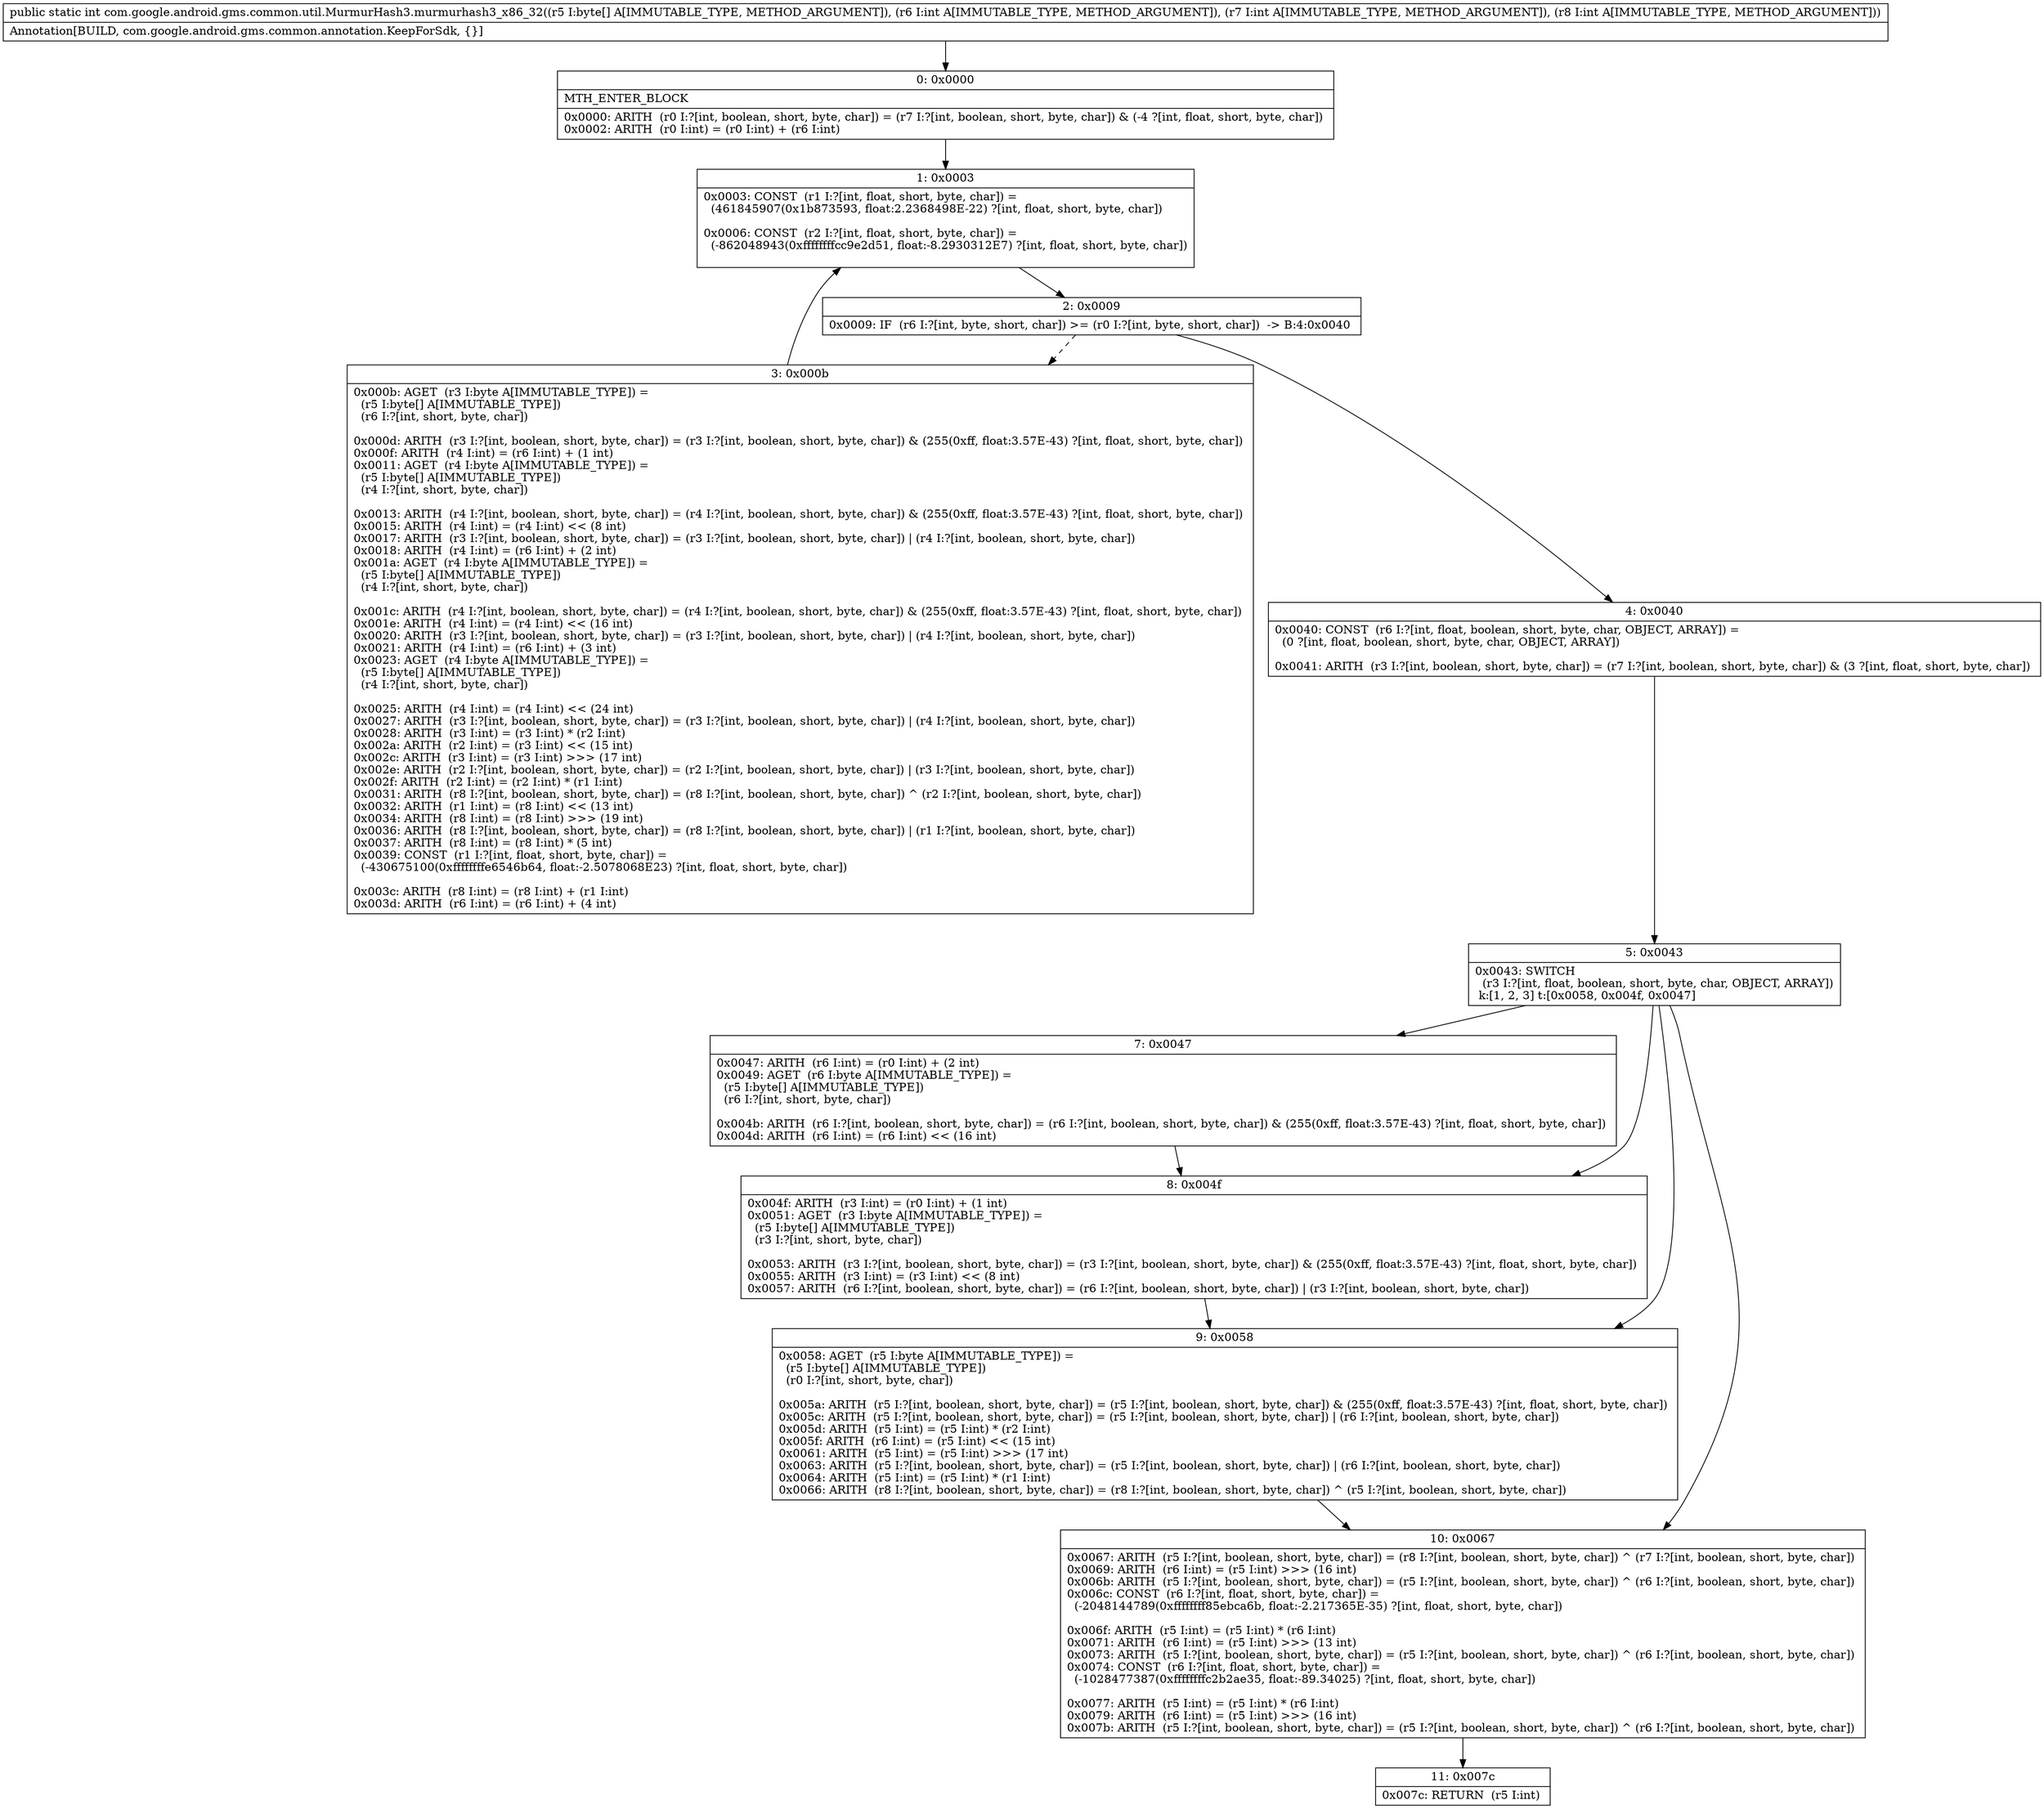 digraph "CFG forcom.google.android.gms.common.util.MurmurHash3.murmurhash3_x86_32([BIII)I" {
Node_0 [shape=record,label="{0\:\ 0x0000|MTH_ENTER_BLOCK\l|0x0000: ARITH  (r0 I:?[int, boolean, short, byte, char]) = (r7 I:?[int, boolean, short, byte, char]) & (\-4 ?[int, float, short, byte, char]) \l0x0002: ARITH  (r0 I:int) = (r0 I:int) + (r6 I:int) \l}"];
Node_1 [shape=record,label="{1\:\ 0x0003|0x0003: CONST  (r1 I:?[int, float, short, byte, char]) = \l  (461845907(0x1b873593, float:2.2368498E\-22) ?[int, float, short, byte, char])\l \l0x0006: CONST  (r2 I:?[int, float, short, byte, char]) = \l  (\-862048943(0xffffffffcc9e2d51, float:\-8.2930312E7) ?[int, float, short, byte, char])\l \l}"];
Node_2 [shape=record,label="{2\:\ 0x0009|0x0009: IF  (r6 I:?[int, byte, short, char]) \>= (r0 I:?[int, byte, short, char])  \-\> B:4:0x0040 \l}"];
Node_3 [shape=record,label="{3\:\ 0x000b|0x000b: AGET  (r3 I:byte A[IMMUTABLE_TYPE]) = \l  (r5 I:byte[] A[IMMUTABLE_TYPE])\l  (r6 I:?[int, short, byte, char])\l \l0x000d: ARITH  (r3 I:?[int, boolean, short, byte, char]) = (r3 I:?[int, boolean, short, byte, char]) & (255(0xff, float:3.57E\-43) ?[int, float, short, byte, char]) \l0x000f: ARITH  (r4 I:int) = (r6 I:int) + (1 int) \l0x0011: AGET  (r4 I:byte A[IMMUTABLE_TYPE]) = \l  (r5 I:byte[] A[IMMUTABLE_TYPE])\l  (r4 I:?[int, short, byte, char])\l \l0x0013: ARITH  (r4 I:?[int, boolean, short, byte, char]) = (r4 I:?[int, boolean, short, byte, char]) & (255(0xff, float:3.57E\-43) ?[int, float, short, byte, char]) \l0x0015: ARITH  (r4 I:int) = (r4 I:int) \<\< (8 int) \l0x0017: ARITH  (r3 I:?[int, boolean, short, byte, char]) = (r3 I:?[int, boolean, short, byte, char]) \| (r4 I:?[int, boolean, short, byte, char]) \l0x0018: ARITH  (r4 I:int) = (r6 I:int) + (2 int) \l0x001a: AGET  (r4 I:byte A[IMMUTABLE_TYPE]) = \l  (r5 I:byte[] A[IMMUTABLE_TYPE])\l  (r4 I:?[int, short, byte, char])\l \l0x001c: ARITH  (r4 I:?[int, boolean, short, byte, char]) = (r4 I:?[int, boolean, short, byte, char]) & (255(0xff, float:3.57E\-43) ?[int, float, short, byte, char]) \l0x001e: ARITH  (r4 I:int) = (r4 I:int) \<\< (16 int) \l0x0020: ARITH  (r3 I:?[int, boolean, short, byte, char]) = (r3 I:?[int, boolean, short, byte, char]) \| (r4 I:?[int, boolean, short, byte, char]) \l0x0021: ARITH  (r4 I:int) = (r6 I:int) + (3 int) \l0x0023: AGET  (r4 I:byte A[IMMUTABLE_TYPE]) = \l  (r5 I:byte[] A[IMMUTABLE_TYPE])\l  (r4 I:?[int, short, byte, char])\l \l0x0025: ARITH  (r4 I:int) = (r4 I:int) \<\< (24 int) \l0x0027: ARITH  (r3 I:?[int, boolean, short, byte, char]) = (r3 I:?[int, boolean, short, byte, char]) \| (r4 I:?[int, boolean, short, byte, char]) \l0x0028: ARITH  (r3 I:int) = (r3 I:int) * (r2 I:int) \l0x002a: ARITH  (r2 I:int) = (r3 I:int) \<\< (15 int) \l0x002c: ARITH  (r3 I:int) = (r3 I:int) \>\>\> (17 int) \l0x002e: ARITH  (r2 I:?[int, boolean, short, byte, char]) = (r2 I:?[int, boolean, short, byte, char]) \| (r3 I:?[int, boolean, short, byte, char]) \l0x002f: ARITH  (r2 I:int) = (r2 I:int) * (r1 I:int) \l0x0031: ARITH  (r8 I:?[int, boolean, short, byte, char]) = (r8 I:?[int, boolean, short, byte, char]) ^ (r2 I:?[int, boolean, short, byte, char]) \l0x0032: ARITH  (r1 I:int) = (r8 I:int) \<\< (13 int) \l0x0034: ARITH  (r8 I:int) = (r8 I:int) \>\>\> (19 int) \l0x0036: ARITH  (r8 I:?[int, boolean, short, byte, char]) = (r8 I:?[int, boolean, short, byte, char]) \| (r1 I:?[int, boolean, short, byte, char]) \l0x0037: ARITH  (r8 I:int) = (r8 I:int) * (5 int) \l0x0039: CONST  (r1 I:?[int, float, short, byte, char]) = \l  (\-430675100(0xffffffffe6546b64, float:\-2.5078068E23) ?[int, float, short, byte, char])\l \l0x003c: ARITH  (r8 I:int) = (r8 I:int) + (r1 I:int) \l0x003d: ARITH  (r6 I:int) = (r6 I:int) + (4 int) \l}"];
Node_4 [shape=record,label="{4\:\ 0x0040|0x0040: CONST  (r6 I:?[int, float, boolean, short, byte, char, OBJECT, ARRAY]) = \l  (0 ?[int, float, boolean, short, byte, char, OBJECT, ARRAY])\l \l0x0041: ARITH  (r3 I:?[int, boolean, short, byte, char]) = (r7 I:?[int, boolean, short, byte, char]) & (3 ?[int, float, short, byte, char]) \l}"];
Node_5 [shape=record,label="{5\:\ 0x0043|0x0043: SWITCH  \l  (r3 I:?[int, float, boolean, short, byte, char, OBJECT, ARRAY])\l k:[1, 2, 3] t:[0x0058, 0x004f, 0x0047] \l}"];
Node_7 [shape=record,label="{7\:\ 0x0047|0x0047: ARITH  (r6 I:int) = (r0 I:int) + (2 int) \l0x0049: AGET  (r6 I:byte A[IMMUTABLE_TYPE]) = \l  (r5 I:byte[] A[IMMUTABLE_TYPE])\l  (r6 I:?[int, short, byte, char])\l \l0x004b: ARITH  (r6 I:?[int, boolean, short, byte, char]) = (r6 I:?[int, boolean, short, byte, char]) & (255(0xff, float:3.57E\-43) ?[int, float, short, byte, char]) \l0x004d: ARITH  (r6 I:int) = (r6 I:int) \<\< (16 int) \l}"];
Node_8 [shape=record,label="{8\:\ 0x004f|0x004f: ARITH  (r3 I:int) = (r0 I:int) + (1 int) \l0x0051: AGET  (r3 I:byte A[IMMUTABLE_TYPE]) = \l  (r5 I:byte[] A[IMMUTABLE_TYPE])\l  (r3 I:?[int, short, byte, char])\l \l0x0053: ARITH  (r3 I:?[int, boolean, short, byte, char]) = (r3 I:?[int, boolean, short, byte, char]) & (255(0xff, float:3.57E\-43) ?[int, float, short, byte, char]) \l0x0055: ARITH  (r3 I:int) = (r3 I:int) \<\< (8 int) \l0x0057: ARITH  (r6 I:?[int, boolean, short, byte, char]) = (r6 I:?[int, boolean, short, byte, char]) \| (r3 I:?[int, boolean, short, byte, char]) \l}"];
Node_9 [shape=record,label="{9\:\ 0x0058|0x0058: AGET  (r5 I:byte A[IMMUTABLE_TYPE]) = \l  (r5 I:byte[] A[IMMUTABLE_TYPE])\l  (r0 I:?[int, short, byte, char])\l \l0x005a: ARITH  (r5 I:?[int, boolean, short, byte, char]) = (r5 I:?[int, boolean, short, byte, char]) & (255(0xff, float:3.57E\-43) ?[int, float, short, byte, char]) \l0x005c: ARITH  (r5 I:?[int, boolean, short, byte, char]) = (r5 I:?[int, boolean, short, byte, char]) \| (r6 I:?[int, boolean, short, byte, char]) \l0x005d: ARITH  (r5 I:int) = (r5 I:int) * (r2 I:int) \l0x005f: ARITH  (r6 I:int) = (r5 I:int) \<\< (15 int) \l0x0061: ARITH  (r5 I:int) = (r5 I:int) \>\>\> (17 int) \l0x0063: ARITH  (r5 I:?[int, boolean, short, byte, char]) = (r5 I:?[int, boolean, short, byte, char]) \| (r6 I:?[int, boolean, short, byte, char]) \l0x0064: ARITH  (r5 I:int) = (r5 I:int) * (r1 I:int) \l0x0066: ARITH  (r8 I:?[int, boolean, short, byte, char]) = (r8 I:?[int, boolean, short, byte, char]) ^ (r5 I:?[int, boolean, short, byte, char]) \l}"];
Node_10 [shape=record,label="{10\:\ 0x0067|0x0067: ARITH  (r5 I:?[int, boolean, short, byte, char]) = (r8 I:?[int, boolean, short, byte, char]) ^ (r7 I:?[int, boolean, short, byte, char]) \l0x0069: ARITH  (r6 I:int) = (r5 I:int) \>\>\> (16 int) \l0x006b: ARITH  (r5 I:?[int, boolean, short, byte, char]) = (r5 I:?[int, boolean, short, byte, char]) ^ (r6 I:?[int, boolean, short, byte, char]) \l0x006c: CONST  (r6 I:?[int, float, short, byte, char]) = \l  (\-2048144789(0xffffffff85ebca6b, float:\-2.217365E\-35) ?[int, float, short, byte, char])\l \l0x006f: ARITH  (r5 I:int) = (r5 I:int) * (r6 I:int) \l0x0071: ARITH  (r6 I:int) = (r5 I:int) \>\>\> (13 int) \l0x0073: ARITH  (r5 I:?[int, boolean, short, byte, char]) = (r5 I:?[int, boolean, short, byte, char]) ^ (r6 I:?[int, boolean, short, byte, char]) \l0x0074: CONST  (r6 I:?[int, float, short, byte, char]) = \l  (\-1028477387(0xffffffffc2b2ae35, float:\-89.34025) ?[int, float, short, byte, char])\l \l0x0077: ARITH  (r5 I:int) = (r5 I:int) * (r6 I:int) \l0x0079: ARITH  (r6 I:int) = (r5 I:int) \>\>\> (16 int) \l0x007b: ARITH  (r5 I:?[int, boolean, short, byte, char]) = (r5 I:?[int, boolean, short, byte, char]) ^ (r6 I:?[int, boolean, short, byte, char]) \l}"];
Node_11 [shape=record,label="{11\:\ 0x007c|0x007c: RETURN  (r5 I:int) \l}"];
MethodNode[shape=record,label="{public static int com.google.android.gms.common.util.MurmurHash3.murmurhash3_x86_32((r5 I:byte[] A[IMMUTABLE_TYPE, METHOD_ARGUMENT]), (r6 I:int A[IMMUTABLE_TYPE, METHOD_ARGUMENT]), (r7 I:int A[IMMUTABLE_TYPE, METHOD_ARGUMENT]), (r8 I:int A[IMMUTABLE_TYPE, METHOD_ARGUMENT]))  | Annotation[BUILD, com.google.android.gms.common.annotation.KeepForSdk, \{\}]\l}"];
MethodNode -> Node_0;
Node_0 -> Node_1;
Node_1 -> Node_2;
Node_2 -> Node_3[style=dashed];
Node_2 -> Node_4;
Node_3 -> Node_1;
Node_4 -> Node_5;
Node_5 -> Node_7;
Node_5 -> Node_8;
Node_5 -> Node_9;
Node_5 -> Node_10;
Node_7 -> Node_8;
Node_8 -> Node_9;
Node_9 -> Node_10;
Node_10 -> Node_11;
}

